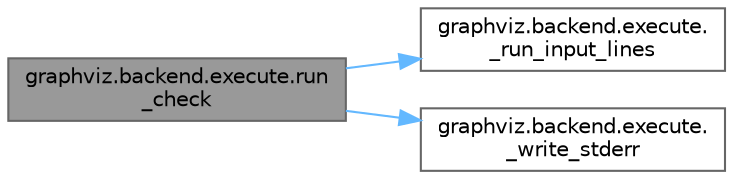 digraph "graphviz.backend.execute.run_check"
{
 // LATEX_PDF_SIZE
  bgcolor="transparent";
  edge [fontname=Helvetica,fontsize=10,labelfontname=Helvetica,labelfontsize=10];
  node [fontname=Helvetica,fontsize=10,shape=box,height=0.2,width=0.4];
  rankdir="LR";
  Node1 [id="Node000001",label="graphviz.backend.execute.run\l_check",height=0.2,width=0.4,color="gray40", fillcolor="grey60", style="filled", fontcolor="black",tooltip=" "];
  Node1 -> Node2 [id="edge1_Node000001_Node000002",color="steelblue1",style="solid",tooltip=" "];
  Node2 [id="Node000002",label="graphviz.backend.execute.\l_run_input_lines",height=0.2,width=0.4,color="grey40", fillcolor="white", style="filled",URL="$namespacegraphviz_1_1backend_1_1execute.html#addc7926fd3a6889aa8b0ed7af5af7ed0",tooltip=" "];
  Node1 -> Node3 [id="edge2_Node000001_Node000003",color="steelblue1",style="solid",tooltip=" "];
  Node3 [id="Node000003",label="graphviz.backend.execute.\l_write_stderr",height=0.2,width=0.4,color="grey40", fillcolor="white", style="filled",URL="$namespacegraphviz_1_1backend_1_1execute.html#a09c9f63a87517ccba6a72007e2386e65",tooltip=" "];
}
